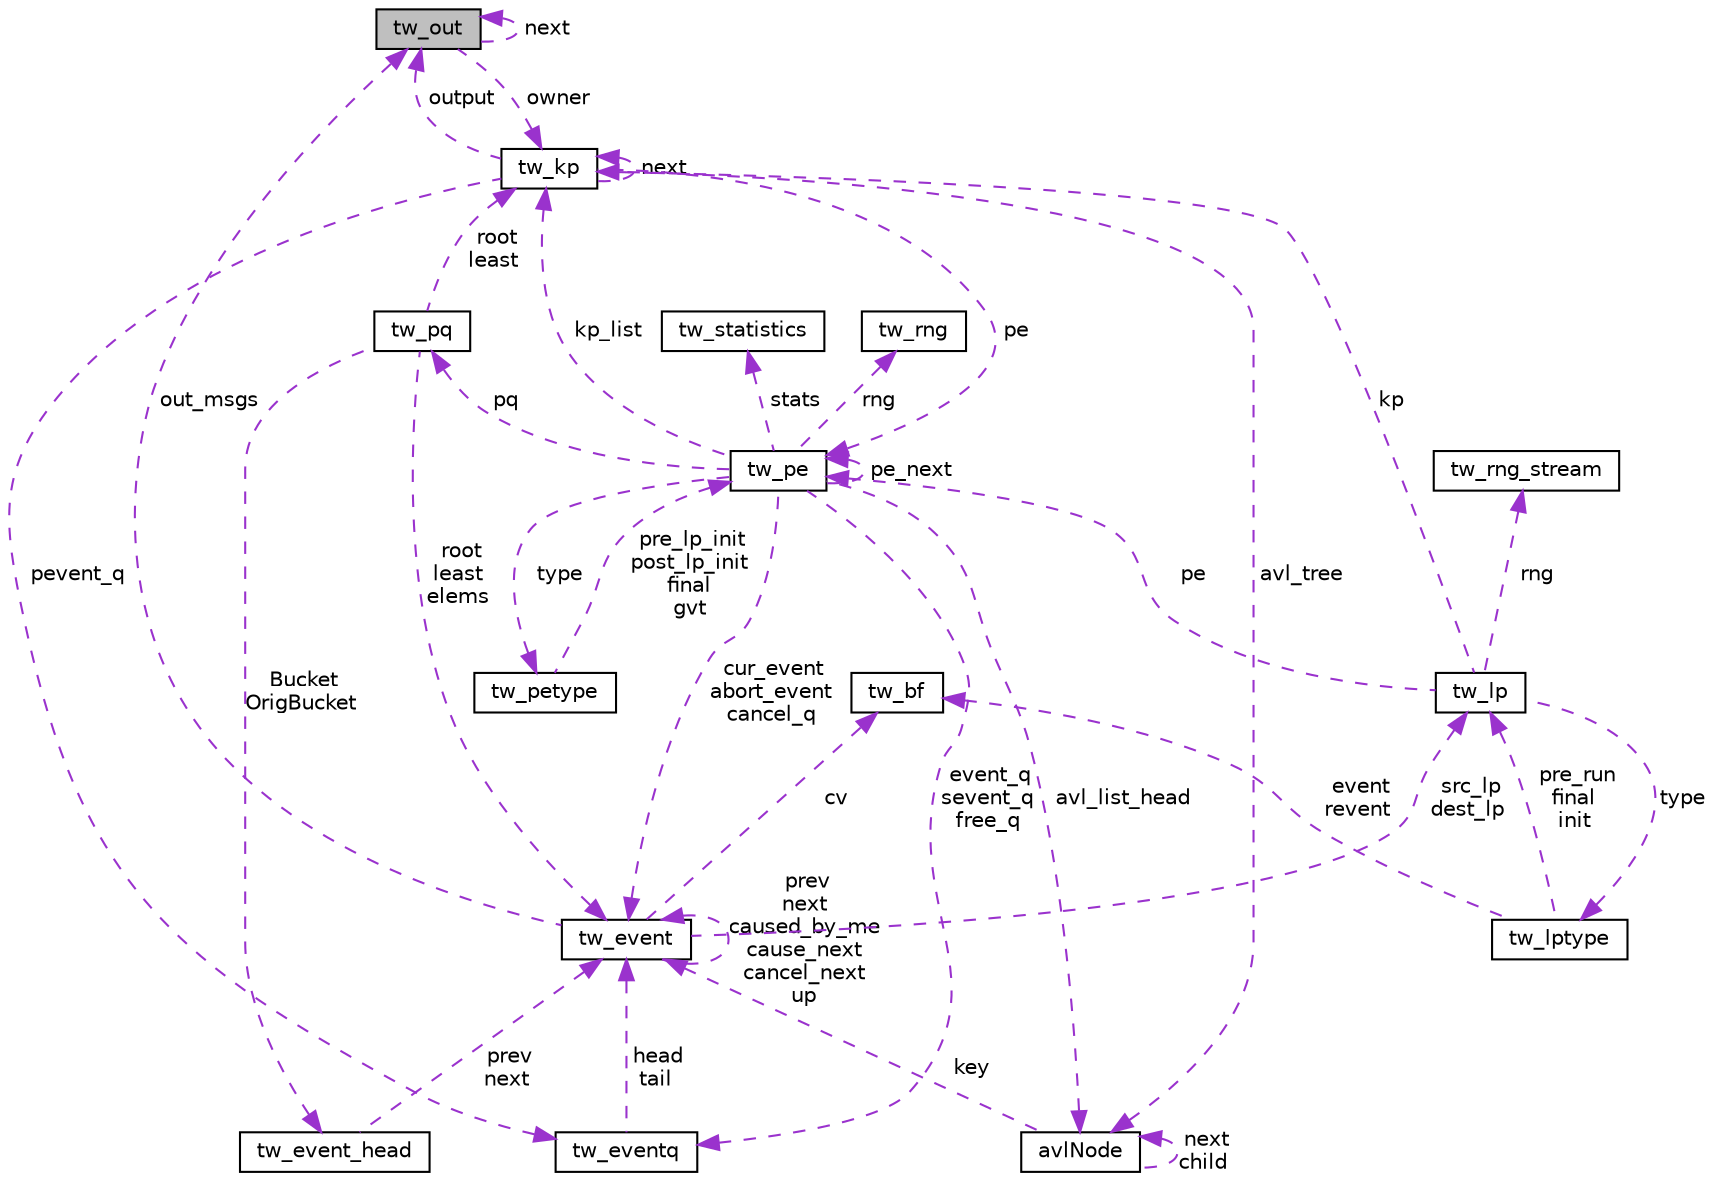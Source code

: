 digraph G
{
  edge [fontname="Helvetica",fontsize="10",labelfontname="Helvetica",labelfontsize="10"];
  node [fontname="Helvetica",fontsize="10",shape=record];
  Node1 [label="tw_out",height=0.2,width=0.4,color="black", fillcolor="grey75", style="filled" fontcolor="black"];
  Node1 -> Node1 [dir="back",color="darkorchid3",fontsize="10",style="dashed",label=" next" ,fontname="Helvetica"];
  Node2 -> Node1 [dir="back",color="darkorchid3",fontsize="10",style="dashed",label=" owner" ,fontname="Helvetica"];
  Node2 [label="tw_kp",height=0.2,width=0.4,color="black", fillcolor="white", style="filled",URL="$structtw__kp.html"];
  Node3 -> Node2 [dir="back",color="darkorchid3",fontsize="10",style="dashed",label=" pevent_q" ,fontname="Helvetica"];
  Node3 [label="tw_eventq",height=0.2,width=0.4,color="black", fillcolor="white", style="filled",URL="$structtw__eventq.html"];
  Node4 -> Node3 [dir="back",color="darkorchid3",fontsize="10",style="dashed",label=" head\ntail" ,fontname="Helvetica"];
  Node4 [label="tw_event",height=0.2,width=0.4,color="black", fillcolor="white", style="filled",URL="$structtw__event.html",tooltip="Event Stucture."];
  Node1 -> Node4 [dir="back",color="darkorchid3",fontsize="10",style="dashed",label=" out_msgs" ,fontname="Helvetica"];
  Node5 -> Node4 [dir="back",color="darkorchid3",fontsize="10",style="dashed",label=" src_lp\ndest_lp" ,fontname="Helvetica"];
  Node5 [label="tw_lp",height=0.2,width=0.4,color="black", fillcolor="white", style="filled",URL="$structtw__lp.html",tooltip="LP State Structure."];
  Node6 -> Node5 [dir="back",color="darkorchid3",fontsize="10",style="dashed",label=" rng" ,fontname="Helvetica"];
  Node6 [label="tw_rng_stream",height=0.2,width=0.4,color="black", fillcolor="white", style="filled",URL="$structtw__rng__stream.html"];
  Node7 -> Node5 [dir="back",color="darkorchid3",fontsize="10",style="dashed",label=" type" ,fontname="Helvetica"];
  Node7 [label="tw_lptype",height=0.2,width=0.4,color="black", fillcolor="white", style="filled",URL="$structtw__lptype.html",tooltip="Function Pointers for ROSS Event Handlers."];
  Node8 -> Node7 [dir="back",color="darkorchid3",fontsize="10",style="dashed",label=" event\nrevent" ,fontname="Helvetica"];
  Node8 [label="tw_bf",height=0.2,width=0.4,color="black", fillcolor="white", style="filled",URL="$structtw__bf.html",tooltip="Reverse Computation Bitfield."];
  Node5 -> Node7 [dir="back",color="darkorchid3",fontsize="10",style="dashed",label=" pre_run\nfinal\ninit" ,fontname="Helvetica"];
  Node2 -> Node5 [dir="back",color="darkorchid3",fontsize="10",style="dashed",label=" kp" ,fontname="Helvetica"];
  Node9 -> Node5 [dir="back",color="darkorchid3",fontsize="10",style="dashed",label=" pe" ,fontname="Helvetica"];
  Node9 [label="tw_pe",height=0.2,width=0.4,color="black", fillcolor="white", style="filled",URL="$structtw__pe.html",tooltip="Holds the entire PE state."];
  Node3 -> Node9 [dir="back",color="darkorchid3",fontsize="10",style="dashed",label=" event_q\nsevent_q\nfree_q" ,fontname="Helvetica"];
  Node10 -> Node9 [dir="back",color="darkorchid3",fontsize="10",style="dashed",label=" stats" ,fontname="Helvetica"];
  Node10 [label="tw_statistics",height=0.2,width=0.4,color="black", fillcolor="white", style="filled",URL="$structtw__statistics.html",tooltip="Statistics tallied over the duration of the simulation."];
  Node11 -> Node9 [dir="back",color="darkorchid3",fontsize="10",style="dashed",label=" type" ,fontname="Helvetica"];
  Node11 [label="tw_petype",height=0.2,width=0.4,color="black", fillcolor="white", style="filled",URL="$structtw__petype.html",tooltip="Virtual Functions for per PE ops."];
  Node9 -> Node11 [dir="back",color="darkorchid3",fontsize="10",style="dashed",label=" pre_lp_init\npost_lp_init\nfinal\ngvt" ,fontname="Helvetica"];
  Node12 -> Node9 [dir="back",color="darkorchid3",fontsize="10",style="dashed",label=" avl_list_head" ,fontname="Helvetica"];
  Node12 [label="avlNode",height=0.2,width=0.4,color="black", fillcolor="white", style="filled",URL="$structavlNode.html"];
  Node12 -> Node12 [dir="back",color="darkorchid3",fontsize="10",style="dashed",label=" next\nchild" ,fontname="Helvetica"];
  Node4 -> Node12 [dir="back",color="darkorchid3",fontsize="10",style="dashed",label=" key" ,fontname="Helvetica"];
  Node13 -> Node9 [dir="back",color="darkorchid3",fontsize="10",style="dashed",label=" pq" ,fontname="Helvetica"];
  Node13 [label="tw_pq",height=0.2,width=0.4,color="black", fillcolor="white", style="filled",URL="$structtw__pq.html"];
  Node14 -> Node13 [dir="back",color="darkorchid3",fontsize="10",style="dashed",label=" Bucket\nOrigBucket" ,fontname="Helvetica"];
  Node14 [label="tw_event_head",height=0.2,width=0.4,color="black", fillcolor="white", style="filled",URL="$structtw__event__head.html"];
  Node4 -> Node14 [dir="back",color="darkorchid3",fontsize="10",style="dashed",label=" prev\nnext" ,fontname="Helvetica"];
  Node4 -> Node13 [dir="back",color="darkorchid3",fontsize="10",style="dashed",label=" root\nleast\nelems" ,fontname="Helvetica"];
  Node2 -> Node13 [dir="back",color="darkorchid3",fontsize="10",style="dashed",label=" root\nleast" ,fontname="Helvetica"];
  Node4 -> Node9 [dir="back",color="darkorchid3",fontsize="10",style="dashed",label=" cur_event\nabort_event\ncancel_q" ,fontname="Helvetica"];
  Node2 -> Node9 [dir="back",color="darkorchid3",fontsize="10",style="dashed",label=" kp_list" ,fontname="Helvetica"];
  Node9 -> Node9 [dir="back",color="darkorchid3",fontsize="10",style="dashed",label=" pe_next" ,fontname="Helvetica"];
  Node15 -> Node9 [dir="back",color="darkorchid3",fontsize="10",style="dashed",label=" rng" ,fontname="Helvetica"];
  Node15 [label="tw_rng",height=0.2,width=0.4,color="black", fillcolor="white", style="filled",URL="$structtw__rng.html"];
  Node8 -> Node4 [dir="back",color="darkorchid3",fontsize="10",style="dashed",label=" cv" ,fontname="Helvetica"];
  Node4 -> Node4 [dir="back",color="darkorchid3",fontsize="10",style="dashed",label=" prev\nnext\ncaused_by_me\ncause_next\ncancel_next\nup" ,fontname="Helvetica"];
  Node1 -> Node2 [dir="back",color="darkorchid3",fontsize="10",style="dashed",label=" output" ,fontname="Helvetica"];
  Node12 -> Node2 [dir="back",color="darkorchid3",fontsize="10",style="dashed",label=" avl_tree" ,fontname="Helvetica"];
  Node2 -> Node2 [dir="back",color="darkorchid3",fontsize="10",style="dashed",label=" next" ,fontname="Helvetica"];
  Node9 -> Node2 [dir="back",color="darkorchid3",fontsize="10",style="dashed",label=" pe" ,fontname="Helvetica"];
}
